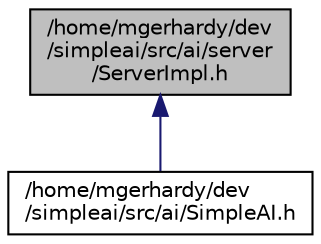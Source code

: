digraph "/home/mgerhardy/dev/simpleai/src/ai/server/ServerImpl.h"
{
  edge [fontname="Helvetica",fontsize="10",labelfontname="Helvetica",labelfontsize="10"];
  node [fontname="Helvetica",fontsize="10",shape=record];
  Node1 [label="/home/mgerhardy/dev\l/simpleai/src/ai/server\l/ServerImpl.h",height=0.2,width=0.4,color="black", fillcolor="grey75", style="filled", fontcolor="black"];
  Node1 -> Node2 [dir="back",color="midnightblue",fontsize="10",style="solid",fontname="Helvetica"];
  Node2 [label="/home/mgerhardy/dev\l/simpleai/src/ai/SimpleAI.h",height=0.2,width=0.4,color="black", fillcolor="white", style="filled",URL="$SimpleAI_8h.html"];
}
